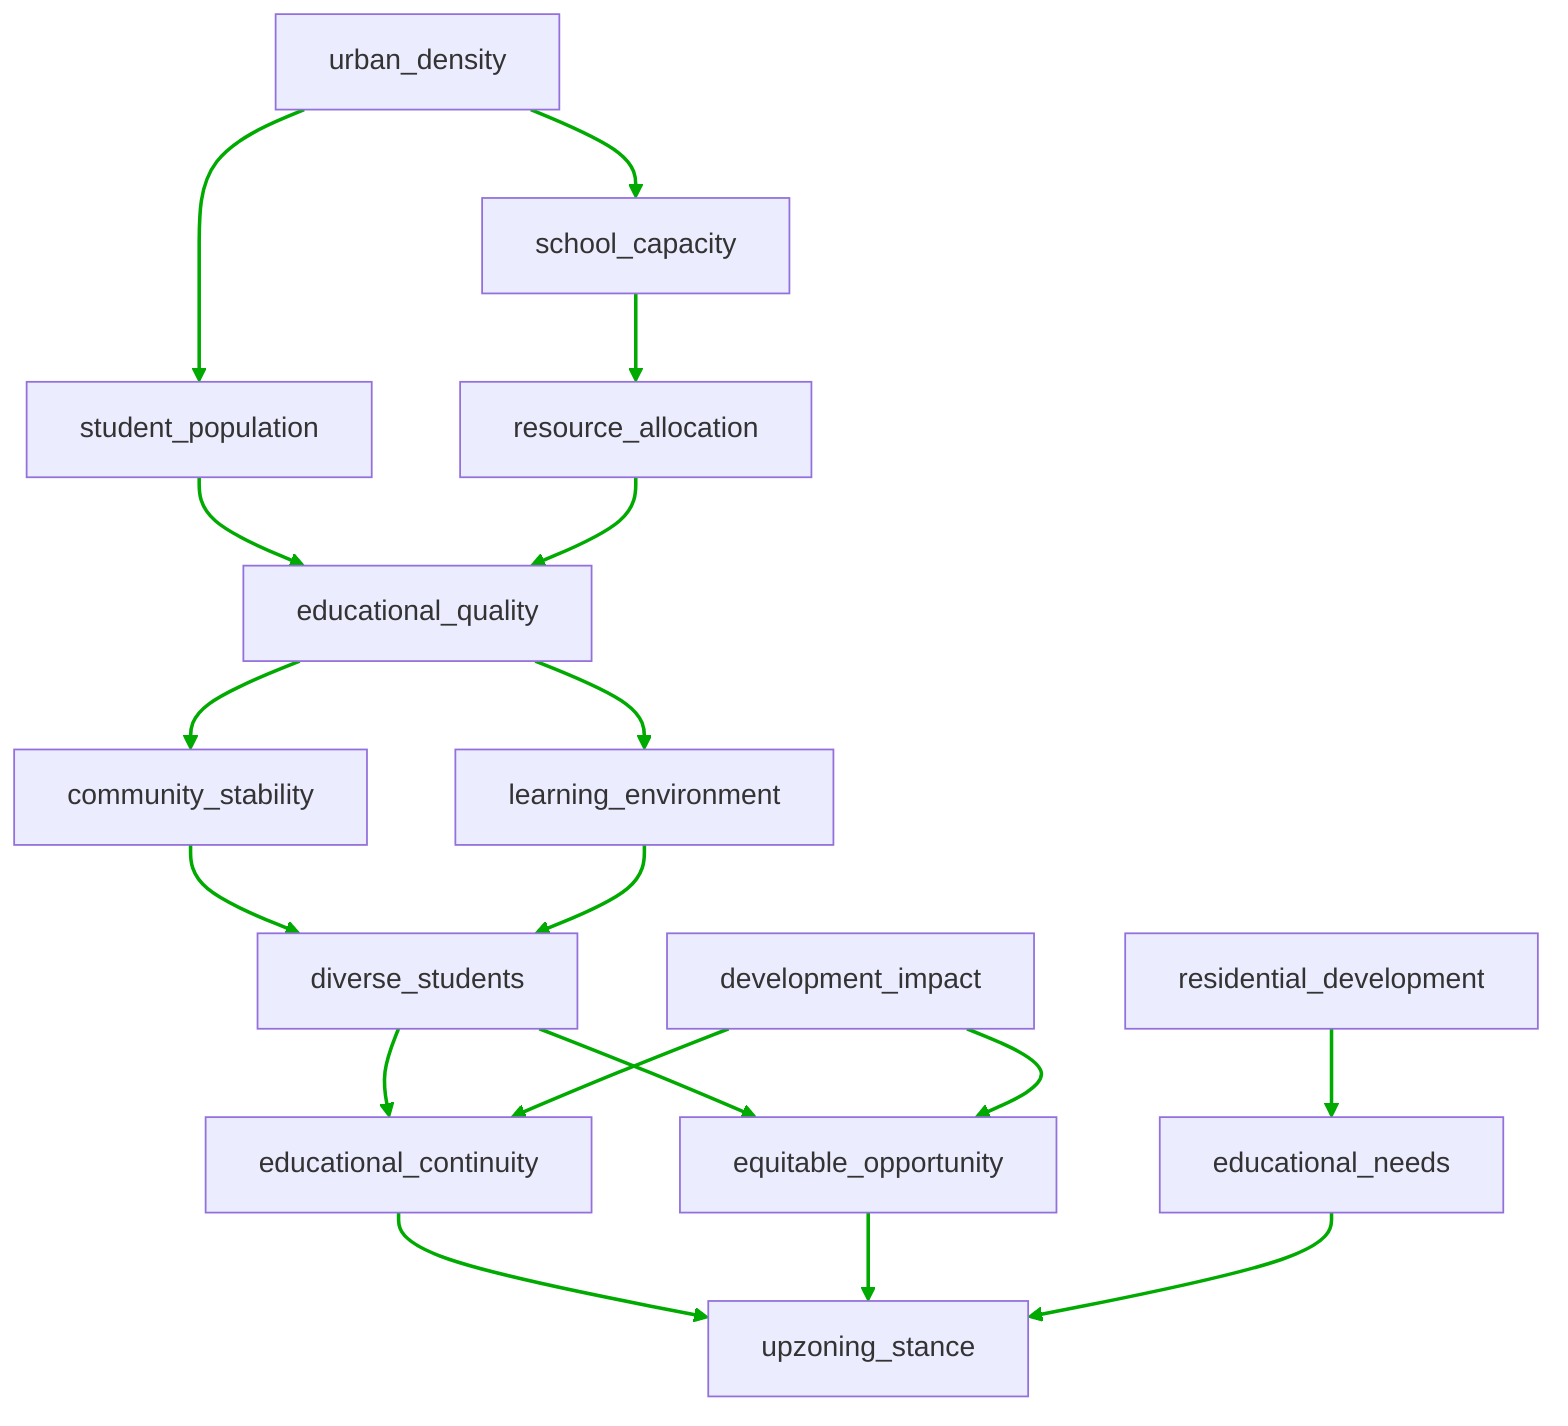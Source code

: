 flowchart TD
n1[urban_density]
n2[school_capacity]
n3[student_population]
n4[resource_allocation]
n5[educational_quality]
n6[community_stability]
n7[learning_environment]
n8[diverse_students]
n9[development_impact]
n10[educational_continuity]
n11[equitable_opportunity]
n12[residential_development]
n13[educational_needs]
n14[upzoning_stance]
n1 --> n2
n1 --> n3
n2 --> n4
n3 --> n5
n4 --> n5
n5 --> n6
n5 --> n7
n6 --> n8
n7 --> n8
n8 --> n10
n8 --> n11
n9 --> n10
n9 --> n11
n10 --> n14
n11 --> n14
n12 --> n13
n13 --> n14
linkStyle 0 stroke:#00AA00,stroke-width:2px
linkStyle 1 stroke:#00AA00,stroke-width:2px
linkStyle 2 stroke:#00AA00,stroke-width:2px
linkStyle 3 stroke:#00AA00,stroke-width:2px
linkStyle 4 stroke:#00AA00,stroke-width:2px
linkStyle 5 stroke:#00AA00,stroke-width:2px
linkStyle 6 stroke:#00AA00,stroke-width:2px
linkStyle 7 stroke:#00AA00,stroke-width:2px
linkStyle 8 stroke:#00AA00,stroke-width:2px
linkStyle 9 stroke:#00AA00,stroke-width:2px
linkStyle 10 stroke:#00AA00,stroke-width:2px
linkStyle 11 stroke:#00AA00,stroke-width:2px
linkStyle 12 stroke:#00AA00,stroke-width:2px
linkStyle 13 stroke:#00AA00,stroke-width:2px
linkStyle 14 stroke:#00AA00,stroke-width:2px
linkStyle 15 stroke:#00AA00,stroke-width:2px
linkStyle 16 stroke:#00AA00,stroke-width:2px